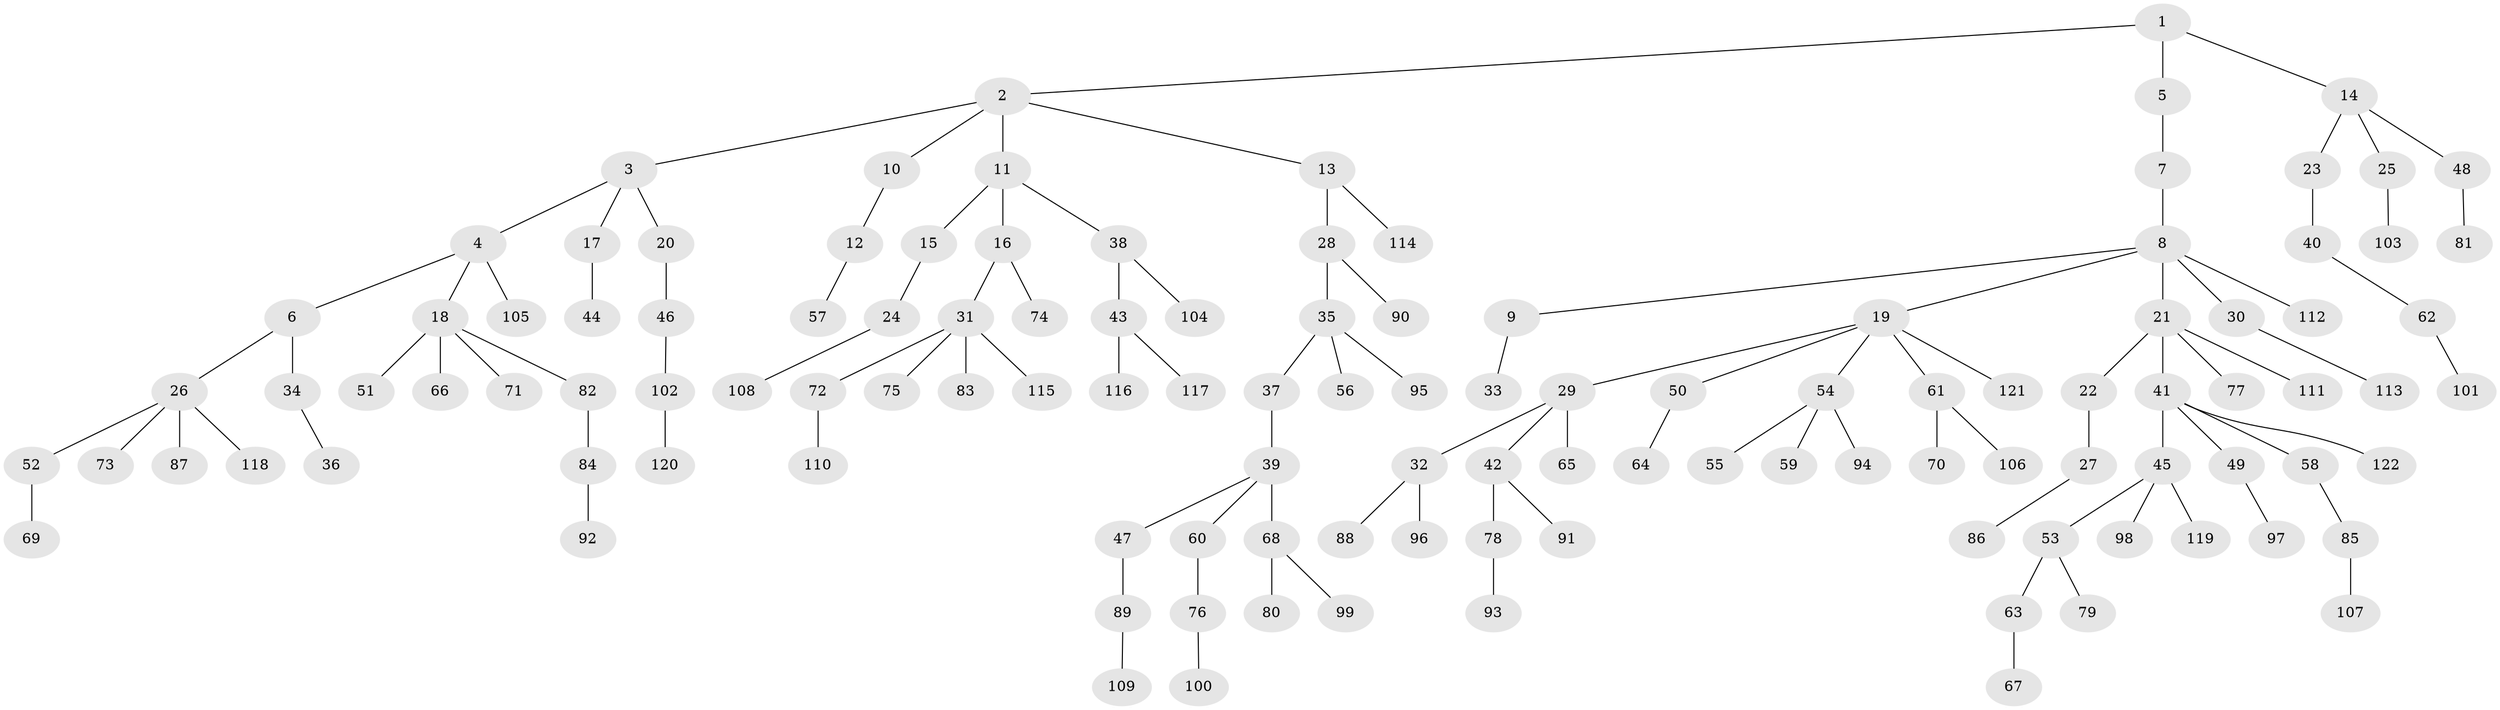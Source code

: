 // coarse degree distribution, {3: 0.08108108108108109, 5: 0.04054054054054054, 4: 0.12162162162162163, 2: 0.28378378378378377, 1: 0.47297297297297297}
// Generated by graph-tools (version 1.1) at 2025/52/03/04/25 22:52:03]
// undirected, 122 vertices, 121 edges
graph export_dot {
  node [color=gray90,style=filled];
  1;
  2;
  3;
  4;
  5;
  6;
  7;
  8;
  9;
  10;
  11;
  12;
  13;
  14;
  15;
  16;
  17;
  18;
  19;
  20;
  21;
  22;
  23;
  24;
  25;
  26;
  27;
  28;
  29;
  30;
  31;
  32;
  33;
  34;
  35;
  36;
  37;
  38;
  39;
  40;
  41;
  42;
  43;
  44;
  45;
  46;
  47;
  48;
  49;
  50;
  51;
  52;
  53;
  54;
  55;
  56;
  57;
  58;
  59;
  60;
  61;
  62;
  63;
  64;
  65;
  66;
  67;
  68;
  69;
  70;
  71;
  72;
  73;
  74;
  75;
  76;
  77;
  78;
  79;
  80;
  81;
  82;
  83;
  84;
  85;
  86;
  87;
  88;
  89;
  90;
  91;
  92;
  93;
  94;
  95;
  96;
  97;
  98;
  99;
  100;
  101;
  102;
  103;
  104;
  105;
  106;
  107;
  108;
  109;
  110;
  111;
  112;
  113;
  114;
  115;
  116;
  117;
  118;
  119;
  120;
  121;
  122;
  1 -- 2;
  1 -- 5;
  1 -- 14;
  2 -- 3;
  2 -- 10;
  2 -- 11;
  2 -- 13;
  3 -- 4;
  3 -- 17;
  3 -- 20;
  4 -- 6;
  4 -- 18;
  4 -- 105;
  5 -- 7;
  6 -- 26;
  6 -- 34;
  7 -- 8;
  8 -- 9;
  8 -- 19;
  8 -- 21;
  8 -- 30;
  8 -- 112;
  9 -- 33;
  10 -- 12;
  11 -- 15;
  11 -- 16;
  11 -- 38;
  12 -- 57;
  13 -- 28;
  13 -- 114;
  14 -- 23;
  14 -- 25;
  14 -- 48;
  15 -- 24;
  16 -- 31;
  16 -- 74;
  17 -- 44;
  18 -- 51;
  18 -- 66;
  18 -- 71;
  18 -- 82;
  19 -- 29;
  19 -- 50;
  19 -- 54;
  19 -- 61;
  19 -- 121;
  20 -- 46;
  21 -- 22;
  21 -- 41;
  21 -- 77;
  21 -- 111;
  22 -- 27;
  23 -- 40;
  24 -- 108;
  25 -- 103;
  26 -- 52;
  26 -- 73;
  26 -- 87;
  26 -- 118;
  27 -- 86;
  28 -- 35;
  28 -- 90;
  29 -- 32;
  29 -- 42;
  29 -- 65;
  30 -- 113;
  31 -- 72;
  31 -- 75;
  31 -- 83;
  31 -- 115;
  32 -- 88;
  32 -- 96;
  34 -- 36;
  35 -- 37;
  35 -- 56;
  35 -- 95;
  37 -- 39;
  38 -- 43;
  38 -- 104;
  39 -- 47;
  39 -- 60;
  39 -- 68;
  40 -- 62;
  41 -- 45;
  41 -- 49;
  41 -- 58;
  41 -- 122;
  42 -- 78;
  42 -- 91;
  43 -- 116;
  43 -- 117;
  45 -- 53;
  45 -- 98;
  45 -- 119;
  46 -- 102;
  47 -- 89;
  48 -- 81;
  49 -- 97;
  50 -- 64;
  52 -- 69;
  53 -- 63;
  53 -- 79;
  54 -- 55;
  54 -- 59;
  54 -- 94;
  58 -- 85;
  60 -- 76;
  61 -- 70;
  61 -- 106;
  62 -- 101;
  63 -- 67;
  68 -- 80;
  68 -- 99;
  72 -- 110;
  76 -- 100;
  78 -- 93;
  82 -- 84;
  84 -- 92;
  85 -- 107;
  89 -- 109;
  102 -- 120;
}
